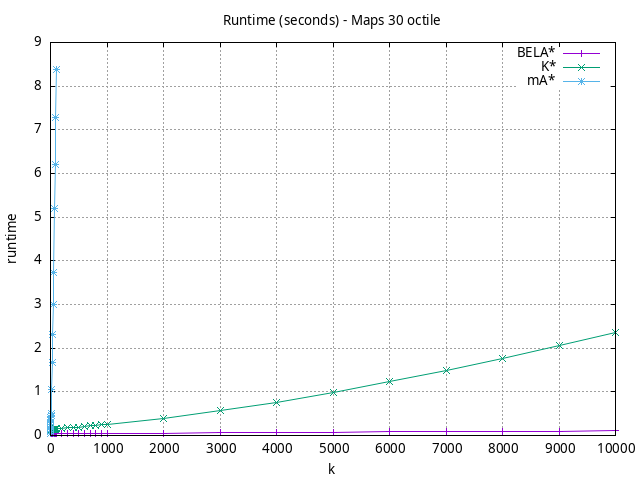 #!/usr/bin/gnuplot
# -*- coding: utf-8 -*-
#
# results/maps/octile/30/random512-30.heuristic.octile.runtime.gnuplot
#
# Started on 04/07/2024 21:48:27
# Author: Carlos Linares López
set grid
set xlabel "k"
set ylabel "runtime"

set title "Runtime (seconds) - Maps 30 octile"

set terminal png enhanced font "Ariel,10"
set output 'random512-30.heuristic.octile.runtime.png'

plot "-" title "BELA*"      with linesp, "-" title "K*"      with linesp, "-" title "mA*"      with linesp

	1 0.040400145
	2 0.04066796
	3 0.040773941999999994
	4 0.041244709
	5 0.041070046
	6 0.041380408
	7 0.041381427000000005
	8 0.041686497999999995
	9 0.041592172000000004
	10 0.04137597700000001
	20 0.041526895999999994
	30 0.041933602
	40 0.041713916
	50 0.04218218799999999
	60 0.042001
	70 0.042376573
	80 0.042472010000000004
	90 0.042718229999999996
	100 0.042180489999999994
	200 0.04288322099999999
	300 0.042894366
	400 0.043363202
	500 0.04379183200000001
	600 0.044649978
	700 0.04583405400000001
	800 0.04704657300000001
	900 0.046746826000000005
	1000 0.046599666000000005
	2000 0.053842167
	3000 0.060190877000000004
	4000 0.06698627
	5000 0.07330689200000001
	6000 0.08199099400000001
	7000 0.09181398300000002
	8000 0.09600489899999999
	9000 0.09994933000000002
	10000 0.103078877
end
	1 0.11659127200000001
	2 0.12506659999999997
	3 0.12714801
	4 0.12921186999999998
	5 0.13011758
	6 0.13119257
	7 0.13187453000000002
	8 0.13295513999999997
	9 0.13385909
	10 0.13294163
	20 0.13652483999999998
	30 0.13874013999999998
	40 0.14015821
	50 0.14122965
	60 0.14395051
	70 0.14525536
	80 0.14727632
	90 0.14953091
	100 0.14886426
	200 0.16047467999999998
	300 0.17210649
	400 0.18289572000000004
	500 0.19424865
	600 0.20581657999999997
	700 0.21851782
	800 0.23146448999999997
	900 0.24428253000000003
	1000 0.25412258
	2000 0.3980707399999999
	3000 0.56729153
	4000 0.76317968
	5000 0.9836486499999999
	6000 1.2252701
	7000 1.4914318
	8000 1.7674264
	9000 2.0631983
	10000 2.3596939000000003
end
	1 0.053974096
	2 0.10281459599999998
	3 0.14732454
	4 0.19907070000000002
	5 0.25377251
	6 0.30421696
	7 0.35557325
	8 0.41822833
	9 0.45648199999999994
	10 0.5005661600000001
	20 1.0518413400000002
	30 1.6736641999999997
	40 2.3031641
	50 2.997881600000001
	60 3.7269734
	70 5.1952098
	80 6.2143596
	90 7.272183900000001
	100 8.3810109
end
